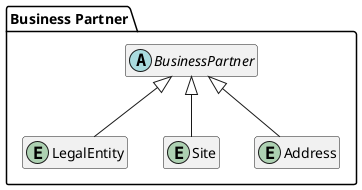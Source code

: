 @startuml business-partner-simple

package "Business Partner" {
  entity LegalEntity {}
  
  entity Site {}

  entity Address {}
  
  abstract class BusinessPartner {}

  LegalEntity -u-|> BusinessPartner
  Site -u-|> BusinessPartner
  Address -u-|> BusinessPartner
}

hide members
@enduml